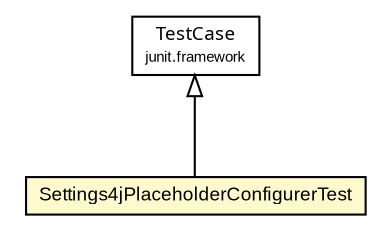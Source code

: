 #!/usr/local/bin/dot
#
# Class diagram 
# Generated by UmlGraph version 4.6 (http://www.spinellis.gr/sw/umlgraph)
#

digraph G {
	edge [fontname="arial",fontsize=10,labelfontname="arial",labelfontsize=10];
	node [fontname="arial",fontsize=10,shape=plaintext];
	// org.settings4j.helper.spring.Settings4jPlaceholderConfigurerTest
	c475 [label=<<table border="0" cellborder="1" cellspacing="0" cellpadding="2" port="p" bgcolor="lemonChiffon" href="./Settings4jPlaceholderConfigurerTest.html">
		<tr><td><table border="0" cellspacing="0" cellpadding="1">
			<tr><td> Settings4jPlaceholderConfigurerTest </td></tr>
		</table></td></tr>
		</table>>, fontname="arial", fontcolor="black", fontsize=9.0];
	//org.settings4j.helper.spring.Settings4jPlaceholderConfigurerTest extends junit.framework.TestCase
	c485:p -> c475:p [dir=back,arrowtail=empty];
	// junit.framework.TestCase
	c485 [label=<<table border="0" cellborder="1" cellspacing="0" cellpadding="2" port="p" href="http://junit.org/junit/javadoc/3.8.1/junit/framework/TestCase.html">
		<tr><td><table border="0" cellspacing="0" cellpadding="1">
			<tr><td><font face="ariali"> TestCase </font></td></tr>
			<tr><td><font point-size="7.0"> junit.framework </font></td></tr>
		</table></td></tr>
		</table>>, fontname="arial", fontcolor="black", fontsize=9.0];
}

